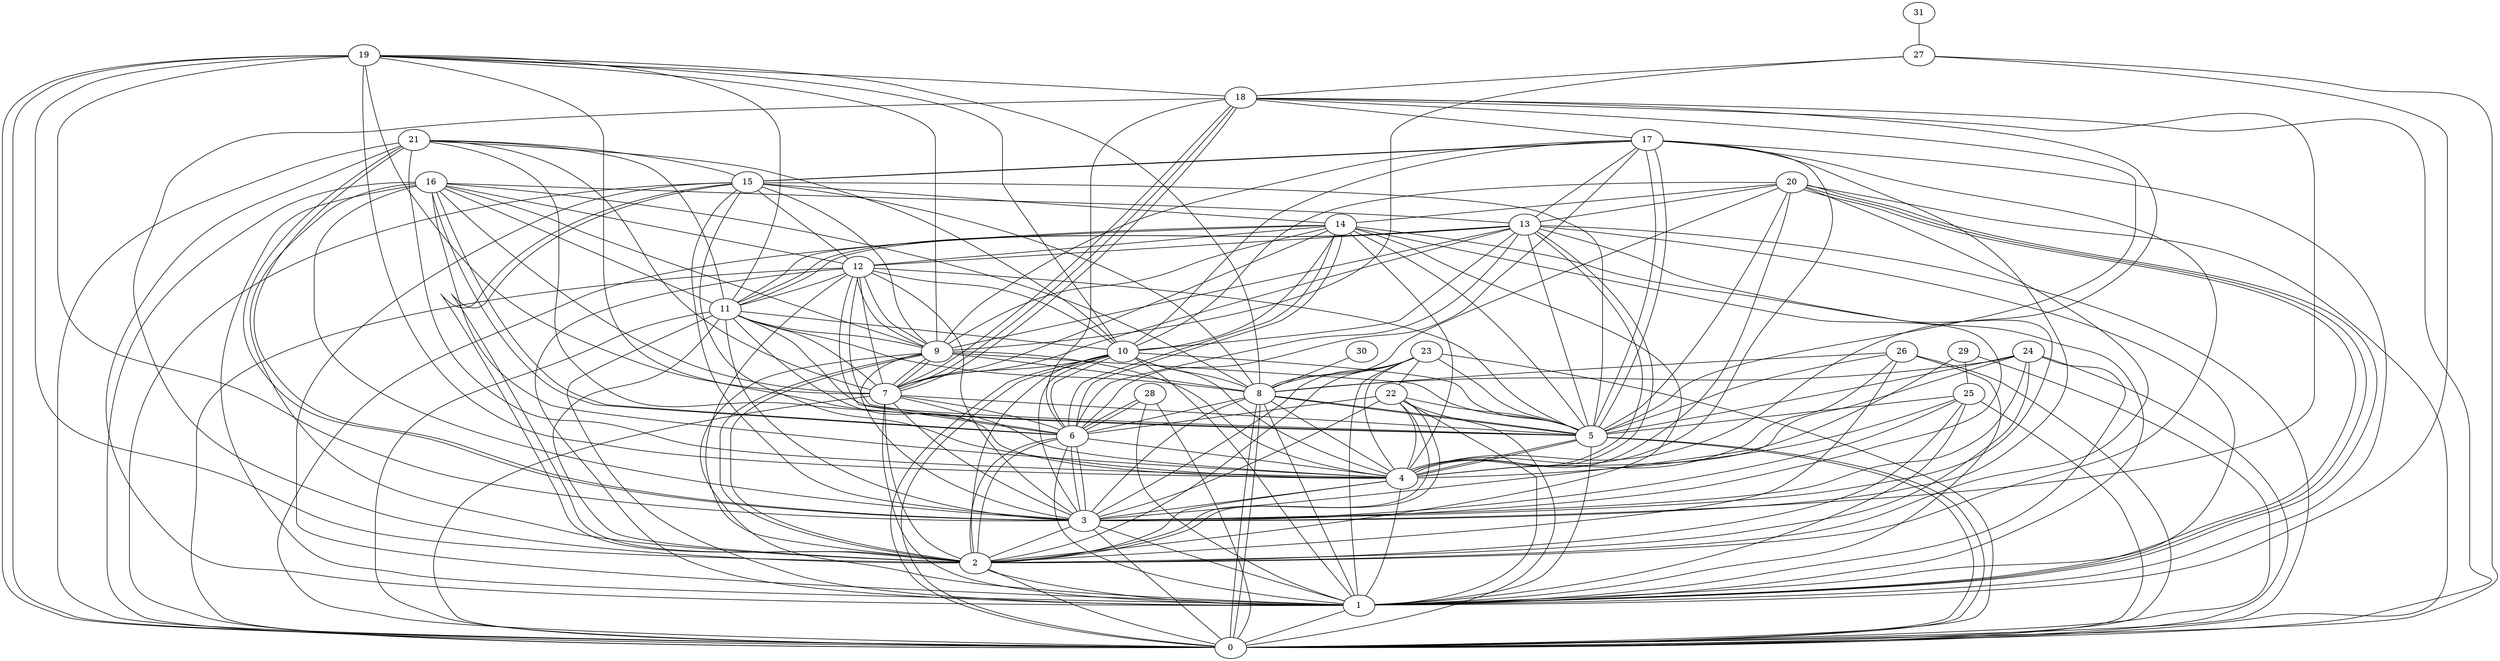 graph G {
0;
1;
2;
3;
4;
5;
6;
7;
8;
9;
10;
11;
12;
13;
14;
15;
16;
17;
18;
19;
20;
21;
22;
23;
24;
25;
26;
27;
28;
29;
30;
31;
31--27 ;
30--8 ;
29--25 ;
29--0 ;
29--3 ;
28--6 ;
28--1 ;
28--0 ;
28--6 ;
27--9 ;
27--18 ;
27--0 ;
27--1 ;
26--4 ;
26--8 ;
26--2 ;
26--1 ;
26--5 ;
26--0 ;
25--0 ;
25--4 ;
25--3 ;
25--2 ;
25--5 ;
25--1 ;
24--0 ;
24--8 ;
24--4 ;
24--3 ;
24--1 ;
24--5 ;
24--2 ;
23--22 ;
23--8 ;
23--4 ;
23--3 ;
23--0 ;
23--2 ;
23--1 ;
23--5 ;
22--2 ;
22--6 ;
22--3 ;
22--2 ;
22--0 ;
22--5 ;
22--1 ;
22--4 ;
21--3 ;
21--3 ;
21--11 ;
21--10 ;
21--7 ;
21--15 ;
21--4 ;
21--1 ;
21--0 ;
21--5 ;
20--1 ;
20--1 ;
20--14 ;
20--4 ;
20--10 ;
20--1 ;
20--5 ;
20--13 ;
20--8 ;
20--0 ;
20--2 ;
19--10 ;
19--11 ;
19--8 ;
19--0 ;
19--7 ;
19--18 ;
19--0 ;
19--9 ;
19--2 ;
19--4 ;
19--3 ;
19--5 ;
18--7 ;
18--3 ;
18--17 ;
18--5 ;
18--7 ;
18--0 ;
18--6 ;
18--7 ;
18--4 ;
18--2 ;
17--1 ;
17--10 ;
17--5 ;
17--5 ;
17--15 ;
17--9 ;
17--15 ;
17--4 ;
17--13 ;
17--3 ;
17--6 ;
17--2 ;
16--9 ;
16--13 ;
16--6 ;
16--7 ;
16--8 ;
16--11 ;
16--6 ;
16--3 ;
16--2 ;
16--12 ;
16--1 ;
16--0 ;
16--4 ;
15--3 ;
15--8 ;
15--2 ;
15--4 ;
15--14 ;
15--2 ;
15--0 ;
15--1 ;
15--9 ;
15--5 ;
15--12 ;
14--6 ;
14--5 ;
14--9 ;
14--6 ;
14--2 ;
14--7 ;
14--11 ;
14--0 ;
14--10 ;
14--4 ;
14--3 ;
14--1 ;
14--12 ;
13--0 ;
13--5 ;
13--4 ;
13--4 ;
13--6 ;
13--9 ;
13--11 ;
13--12 ;
13--1 ;
13--11 ;
13--10 ;
13--3 ;
13--7 ;
12--11 ;
12--6 ;
12--9 ;
12--9 ;
12--6 ;
12--3 ;
12--10 ;
12--2 ;
12--0 ;
12--1 ;
12--5 ;
12--7 ;
11--9 ;
11--3 ;
11--4 ;
11--8 ;
11--10 ;
11--5 ;
11--1 ;
11--0 ;
11--2 ;
11--7 ;
10--6 ;
10--0 ;
10--0 ;
10--1 ;
10--8 ;
10--2 ;
10--5 ;
10--3 ;
10--7 ;
10--4 ;
9--8 ;
9--2 ;
9--7 ;
9--2 ;
9--7 ;
9--1 ;
9--5 ;
9--3 ;
9--4 ;
8--5 ;
8--0 ;
8--0 ;
8--6 ;
8--5 ;
8--4 ;
8--1 ;
8--3 ;
7--5 ;
7--4 ;
7--3 ;
7--2 ;
7--6 ;
7--0 ;
7--1 ;
6--4 ;
6--3 ;
6--1 ;
6--2 ;
6--2 ;
6--3 ;
5--0 ;
5--4 ;
5--4 ;
5--1 ;
5--0 ;
4--1 ;
4--2 ;
4--3 ;
3--1 ;
3--0 ;
3--2 ;
2--0 ;
2--1 ;
1--0 ;
}
